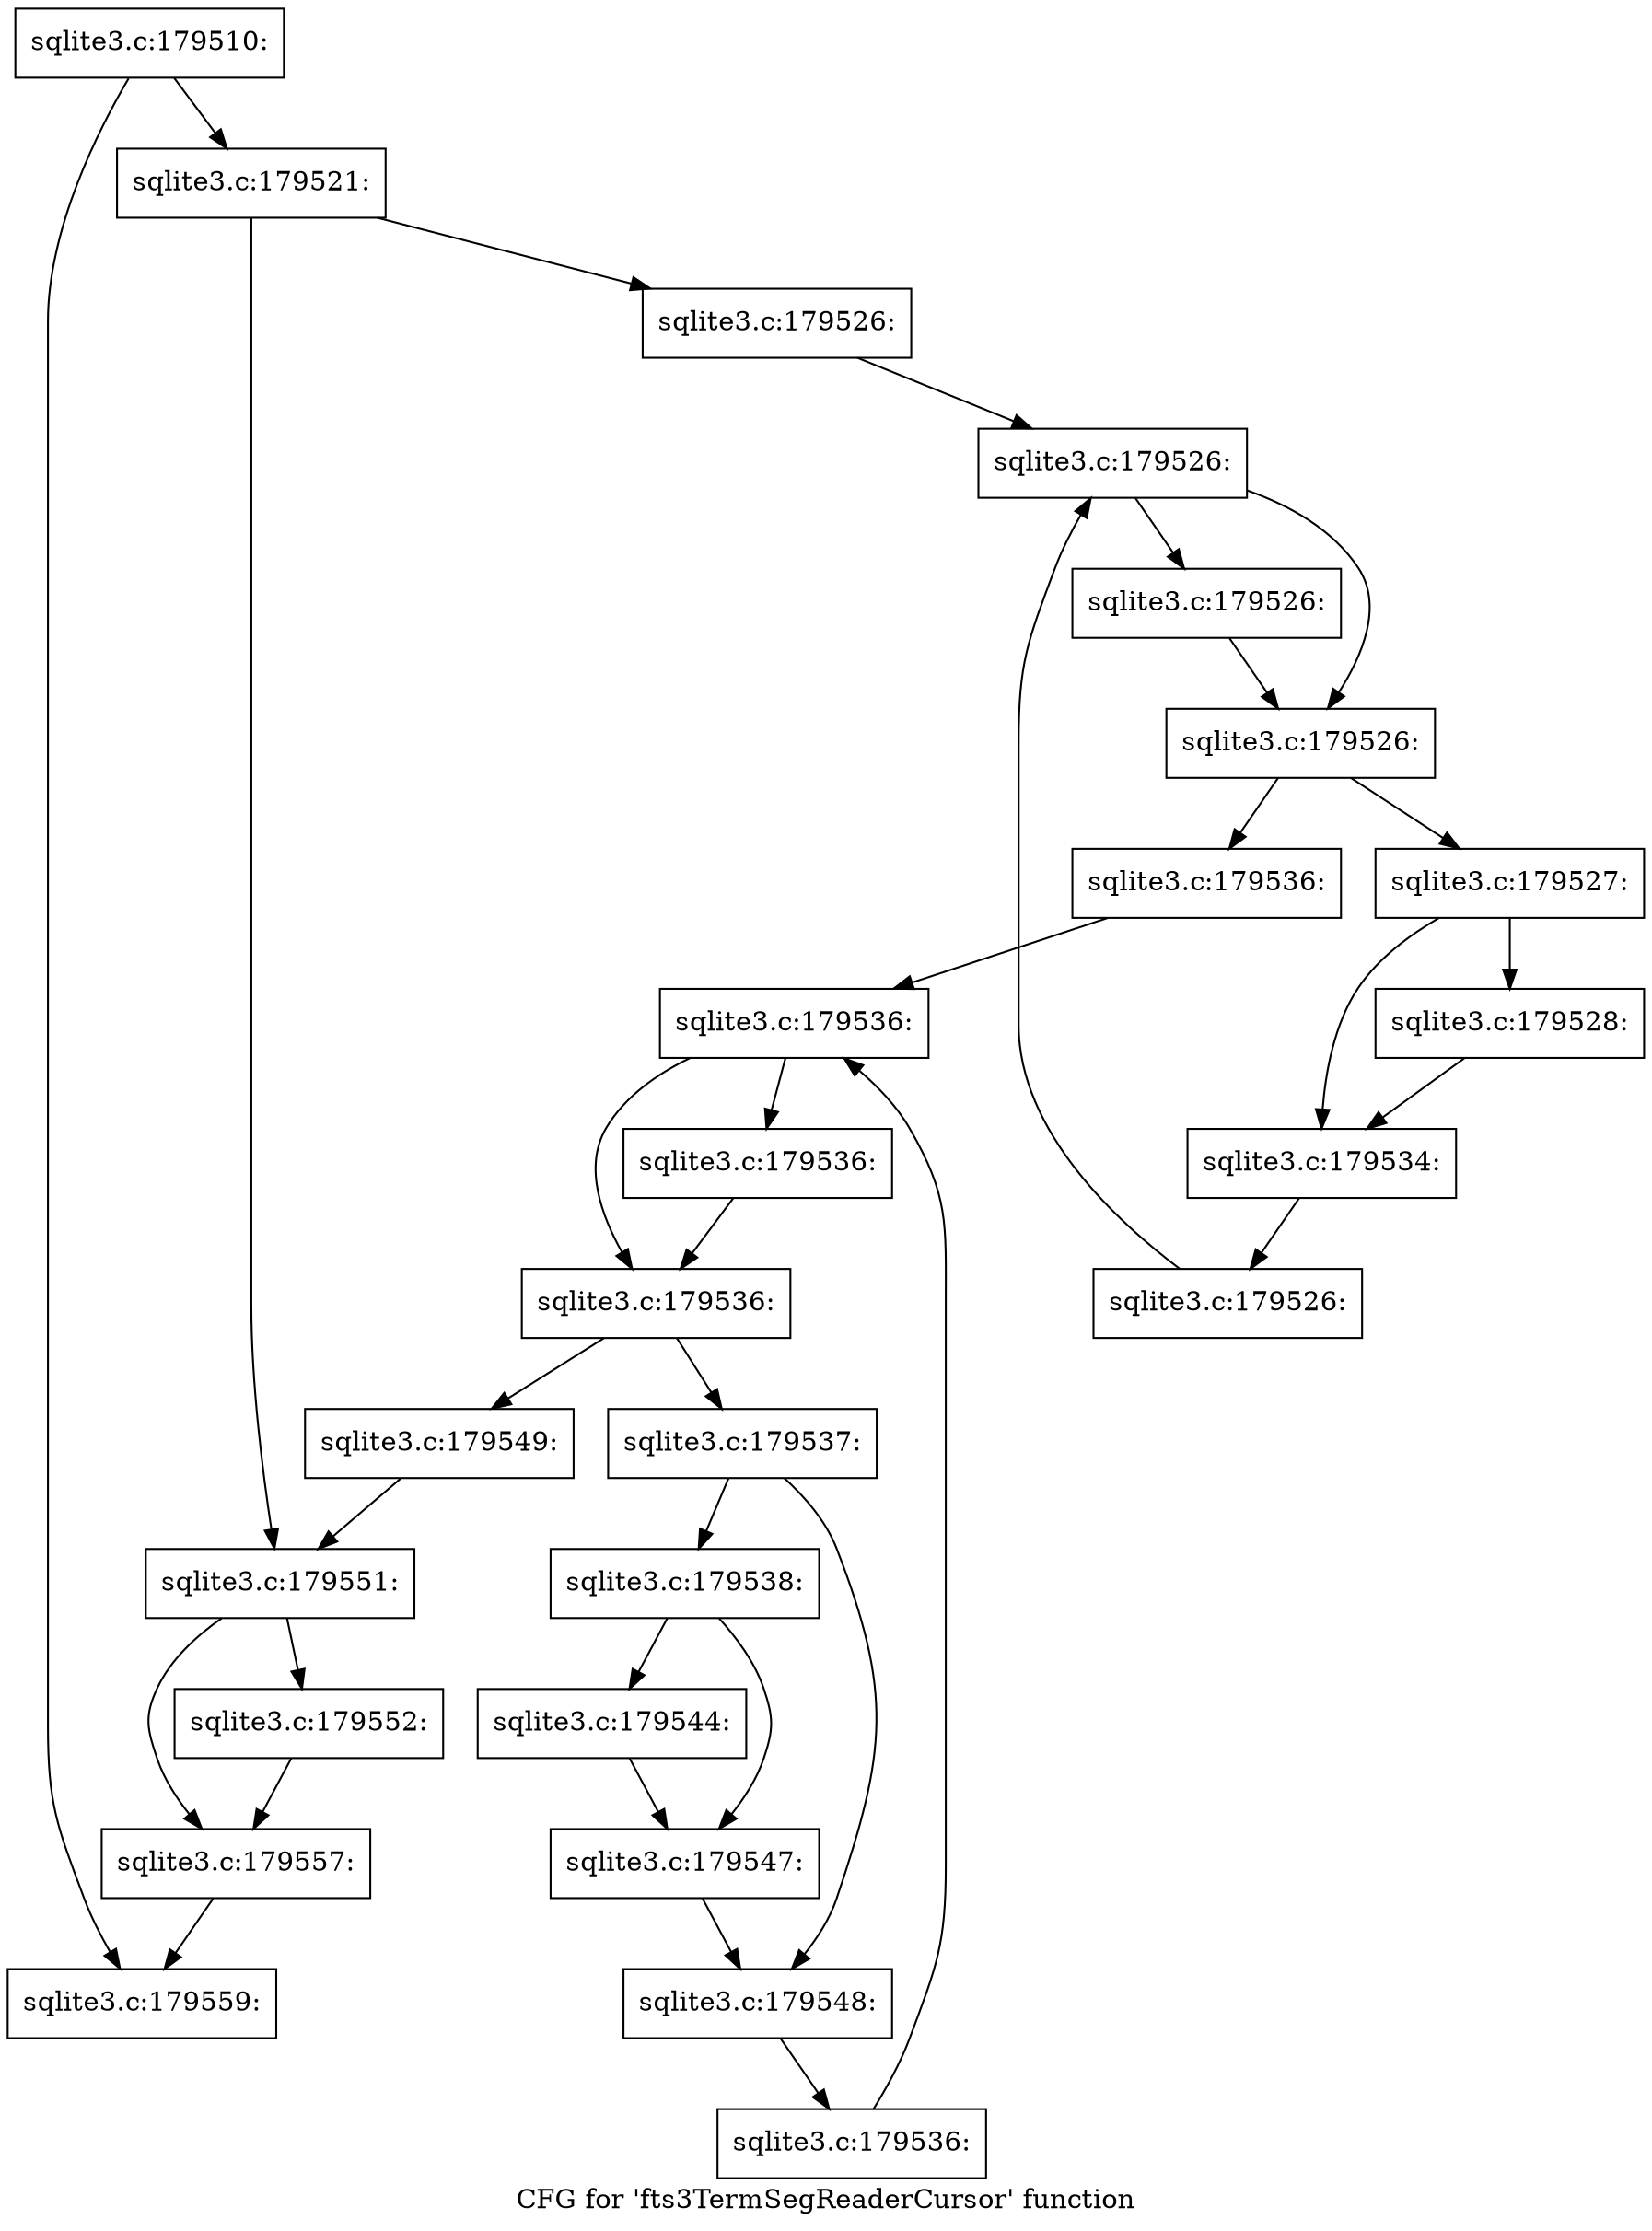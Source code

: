 digraph "CFG for 'fts3TermSegReaderCursor' function" {
	label="CFG for 'fts3TermSegReaderCursor' function";

	Node0x55c0fae9daf0 [shape=record,label="{sqlite3.c:179510:}"];
	Node0x55c0fae9daf0 -> Node0x55c0faea0fe0;
	Node0x55c0fae9daf0 -> Node0x55c0faea1030;
	Node0x55c0faea0fe0 [shape=record,label="{sqlite3.c:179521:}"];
	Node0x55c0faea0fe0 -> Node0x55c0faea2120;
	Node0x55c0faea0fe0 -> Node0x55c0faea2170;
	Node0x55c0faea2120 [shape=record,label="{sqlite3.c:179526:}"];
	Node0x55c0faea2120 -> Node0x55c0faea25f0;
	Node0x55c0faea25f0 [shape=record,label="{sqlite3.c:179526:}"];
	Node0x55c0faea25f0 -> Node0x55c0faea28e0;
	Node0x55c0faea25f0 -> Node0x55c0faea2890;
	Node0x55c0faea28e0 [shape=record,label="{sqlite3.c:179526:}"];
	Node0x55c0faea28e0 -> Node0x55c0faea2890;
	Node0x55c0faea2890 [shape=record,label="{sqlite3.c:179526:}"];
	Node0x55c0faea2890 -> Node0x55c0faea2810;
	Node0x55c0faea2890 -> Node0x55c0faea2440;
	Node0x55c0faea2810 [shape=record,label="{sqlite3.c:179527:}"];
	Node0x55c0faea2810 -> Node0x55c0faea3250;
	Node0x55c0faea2810 -> Node0x55c0faea32a0;
	Node0x55c0faea3250 [shape=record,label="{sqlite3.c:179528:}"];
	Node0x55c0faea3250 -> Node0x55c0faea32a0;
	Node0x55c0faea32a0 [shape=record,label="{sqlite3.c:179534:}"];
	Node0x55c0faea32a0 -> Node0x55c0faea2780;
	Node0x55c0faea2780 [shape=record,label="{sqlite3.c:179526:}"];
	Node0x55c0faea2780 -> Node0x55c0faea25f0;
	Node0x55c0faea2440 [shape=record,label="{sqlite3.c:179536:}"];
	Node0x55c0faea2440 -> Node0x55c0faea4ee0;
	Node0x55c0faea4ee0 [shape=record,label="{sqlite3.c:179536:}"];
	Node0x55c0faea4ee0 -> Node0x55c0faea5160;
	Node0x55c0faea4ee0 -> Node0x55c0faea5110;
	Node0x55c0faea5160 [shape=record,label="{sqlite3.c:179536:}"];
	Node0x55c0faea5160 -> Node0x55c0faea5110;
	Node0x55c0faea5110 [shape=record,label="{sqlite3.c:179536:}"];
	Node0x55c0faea5110 -> Node0x55c0faea5090;
	Node0x55c0faea5110 -> Node0x55c0faea4b40;
	Node0x55c0faea5090 [shape=record,label="{sqlite3.c:179537:}"];
	Node0x55c0faea5090 -> Node0x55c0faea5ad0;
	Node0x55c0faea5090 -> Node0x55c0faea5b20;
	Node0x55c0faea5ad0 [shape=record,label="{sqlite3.c:179538:}"];
	Node0x55c0faea5ad0 -> Node0x55c0faea72f0;
	Node0x55c0faea5ad0 -> Node0x55c0faea6b80;
	Node0x55c0faea72f0 [shape=record,label="{sqlite3.c:179544:}"];
	Node0x55c0faea72f0 -> Node0x55c0faea6b80;
	Node0x55c0faea6b80 [shape=record,label="{sqlite3.c:179547:}"];
	Node0x55c0faea6b80 -> Node0x55c0faea5b20;
	Node0x55c0faea5b20 [shape=record,label="{sqlite3.c:179548:}"];
	Node0x55c0faea5b20 -> Node0x55c0faea5000;
	Node0x55c0faea5000 [shape=record,label="{sqlite3.c:179536:}"];
	Node0x55c0faea5000 -> Node0x55c0faea4ee0;
	Node0x55c0faea4b40 [shape=record,label="{sqlite3.c:179549:}"];
	Node0x55c0faea4b40 -> Node0x55c0faea2170;
	Node0x55c0faea2170 [shape=record,label="{sqlite3.c:179551:}"];
	Node0x55c0faea2170 -> Node0x55c0f6b7ae50;
	Node0x55c0faea2170 -> Node0x55c0faea7a00;
	Node0x55c0f6b7ae50 [shape=record,label="{sqlite3.c:179552:}"];
	Node0x55c0f6b7ae50 -> Node0x55c0faea7a00;
	Node0x55c0faea7a00 [shape=record,label="{sqlite3.c:179557:}"];
	Node0x55c0faea7a00 -> Node0x55c0faea1030;
	Node0x55c0faea1030 [shape=record,label="{sqlite3.c:179559:}"];
}
